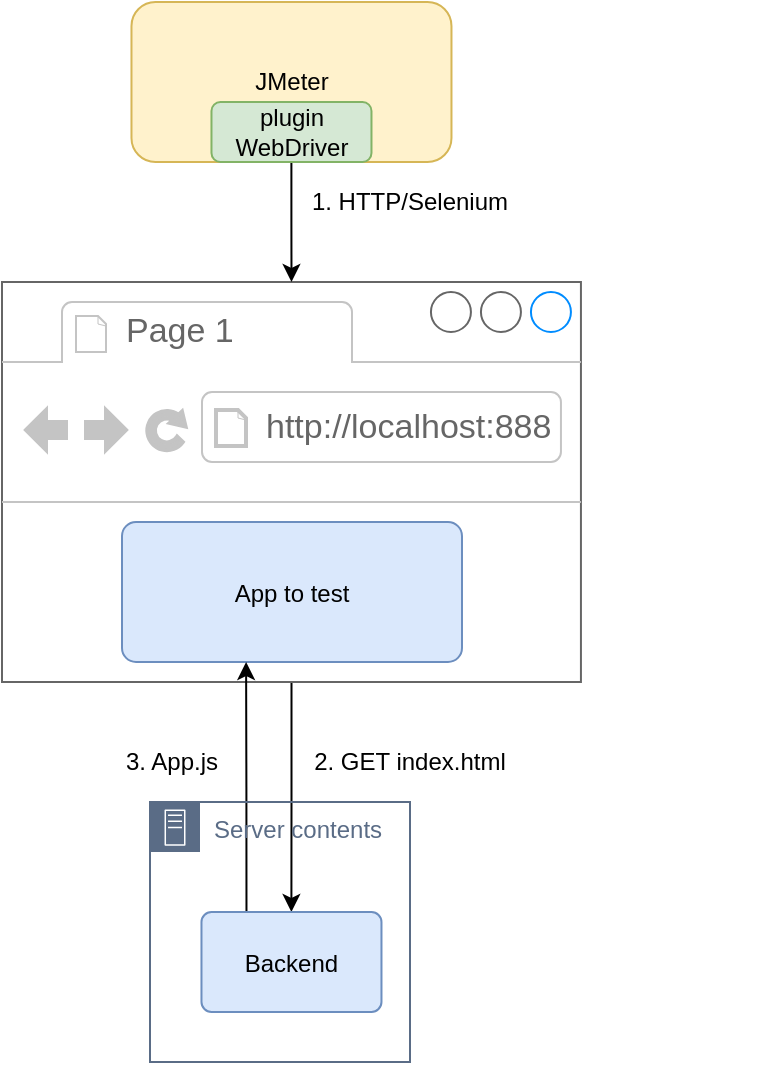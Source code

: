 <mxfile version="14.5.4" type="device"><diagram id="D8VaV5GA2TOvGiCRsFMm" name="Page-1"><mxGraphModel dx="1422" dy="924" grid="1" gridSize="10" guides="1" tooltips="1" connect="1" arrows="1" fold="1" page="1" pageScale="1" pageWidth="827" pageHeight="1169" math="0" shadow="0"><root><mxCell id="0"/><mxCell id="1" parent="0"/><mxCell id="VZ96485rPyCk2GthM61U-18" value="" style="edgeStyle=orthogonalEdgeStyle;rounded=0;orthogonalLoop=1;jettySize=auto;html=1;" edge="1" parent="1" source="VZ96485rPyCk2GthM61U-1" target="VZ96485rPyCk2GthM61U-17"><mxGeometry relative="1" as="geometry"/></mxCell><mxCell id="VZ96485rPyCk2GthM61U-1" value="" style="strokeWidth=1;shadow=0;dashed=0;align=center;html=1;shape=mxgraph.mockup.containers.browserWindow;rSize=0;strokeColor=#666666;strokeColor2=#008cff;strokeColor3=#c4c4c4;mainText=,;recursiveResize=0;" vertex="1" parent="1"><mxGeometry x="210" y="220" width="289.47" height="200" as="geometry"/></mxCell><mxCell id="VZ96485rPyCk2GthM61U-2" value="Page 1" style="strokeWidth=1;shadow=0;dashed=0;align=center;html=1;shape=mxgraph.mockup.containers.anchor;fontSize=17;fontColor=#666666;align=left;" vertex="1" parent="VZ96485rPyCk2GthM61U-1"><mxGeometry x="60" y="12" width="110" height="26" as="geometry"/></mxCell><mxCell id="VZ96485rPyCk2GthM61U-3" value="http://localhost:888" style="strokeWidth=1;shadow=0;dashed=0;align=center;html=1;shape=mxgraph.mockup.containers.anchor;rSize=0;fontSize=17;fontColor=#666666;align=left;" vertex="1" parent="VZ96485rPyCk2GthM61U-1"><mxGeometry x="130" y="60" width="250" height="26" as="geometry"/></mxCell><mxCell id="VZ96485rPyCk2GthM61U-10" value="App to test" style="rounded=1;arcSize=10;strokeColor=#6c8ebf;fillColor=#dae8fc;" vertex="1" parent="VZ96485rPyCk2GthM61U-1"><mxGeometry x="60" y="120" width="170" height="70" as="geometry"/></mxCell><mxCell id="VZ96485rPyCk2GthM61U-8" value="" style="edgeStyle=orthogonalEdgeStyle;rounded=0;orthogonalLoop=1;jettySize=auto;html=1;" edge="1" parent="1" source="VZ96485rPyCk2GthM61U-7" target="VZ96485rPyCk2GthM61U-1"><mxGeometry relative="1" as="geometry"/></mxCell><UserObject label="JMeter" id="VZ96485rPyCk2GthM61U-7"><mxCell style="rounded=1;whiteSpace=wrap;html=1;fillColor=#fff2cc;strokeColor=#d6b656;" vertex="1" parent="1"><mxGeometry x="274.74" y="80" width="160" height="80" as="geometry"/></mxCell></UserObject><mxCell id="VZ96485rPyCk2GthM61U-9" value="&lt;div&gt;1. HTTP/Selenium&lt;/div&gt;" style="text;html=1;strokeColor=none;fillColor=none;align=center;verticalAlign=middle;whiteSpace=wrap;rounded=0;" vertex="1" parent="1"><mxGeometry x="349" y="170" width="130" height="20" as="geometry"/></mxCell><mxCell id="VZ96485rPyCk2GthM61U-23" value="" style="edgeStyle=orthogonalEdgeStyle;rounded=0;orthogonalLoop=1;jettySize=auto;html=1;entryX=0.365;entryY=1;entryDx=0;entryDy=0;exitX=0.25;exitY=0;exitDx=0;exitDy=0;entryPerimeter=0;" edge="1" parent="1" source="VZ96485rPyCk2GthM61U-17" target="VZ96485rPyCk2GthM61U-10"><mxGeometry relative="1" as="geometry"/></mxCell><mxCell id="VZ96485rPyCk2GthM61U-12" value="Server contents" style="points=[[0,0],[0.25,0],[0.5,0],[0.75,0],[1,0],[1,0.25],[1,0.5],[1,0.75],[1,1],[0.75,1],[0.5,1],[0.25,1],[0,1],[0,0.75],[0,0.5],[0,0.25]];outlineConnect=0;gradientColor=none;html=1;whiteSpace=wrap;fontSize=12;fontStyle=0;shape=mxgraph.aws4.group;grIcon=mxgraph.aws4.group_on_premise;strokeColor=#5A6C86;fillColor=none;verticalAlign=top;align=left;spacingLeft=30;fontColor=#5A6C86;dashed=0;" vertex="1" parent="1"><mxGeometry x="284" y="480" width="130" height="130" as="geometry"/></mxCell><mxCell id="VZ96485rPyCk2GthM61U-17" value="Backend" style="rounded=1;arcSize=10;strokeColor=#6c8ebf;fillColor=#dae8fc;" vertex="1" parent="1"><mxGeometry x="309.74" y="535" width="90" height="50" as="geometry"/></mxCell><mxCell id="VZ96485rPyCk2GthM61U-20" value="2. GET index.html" style="text;html=1;strokeColor=none;fillColor=none;align=center;verticalAlign=middle;whiteSpace=wrap;rounded=0;" vertex="1" parent="1"><mxGeometry x="359" y="450" width="110" height="20" as="geometry"/></mxCell><mxCell id="VZ96485rPyCk2GthM61U-24" value="3. App.js" style="text;html=1;strokeColor=none;fillColor=none;align=center;verticalAlign=middle;whiteSpace=wrap;rounded=0;" vertex="1" parent="1"><mxGeometry x="240" y="450" width="110" height="20" as="geometry"/></mxCell><mxCell id="VZ96485rPyCk2GthM61U-25" value="plugin WebDriver" style="rounded=1;whiteSpace=wrap;html=1;fillColor=#d5e8d4;strokeColor=#82b366;" vertex="1" parent="1"><mxGeometry x="314.74" y="130" width="80" height="30" as="geometry"/></mxCell></root></mxGraphModel></diagram></mxfile>